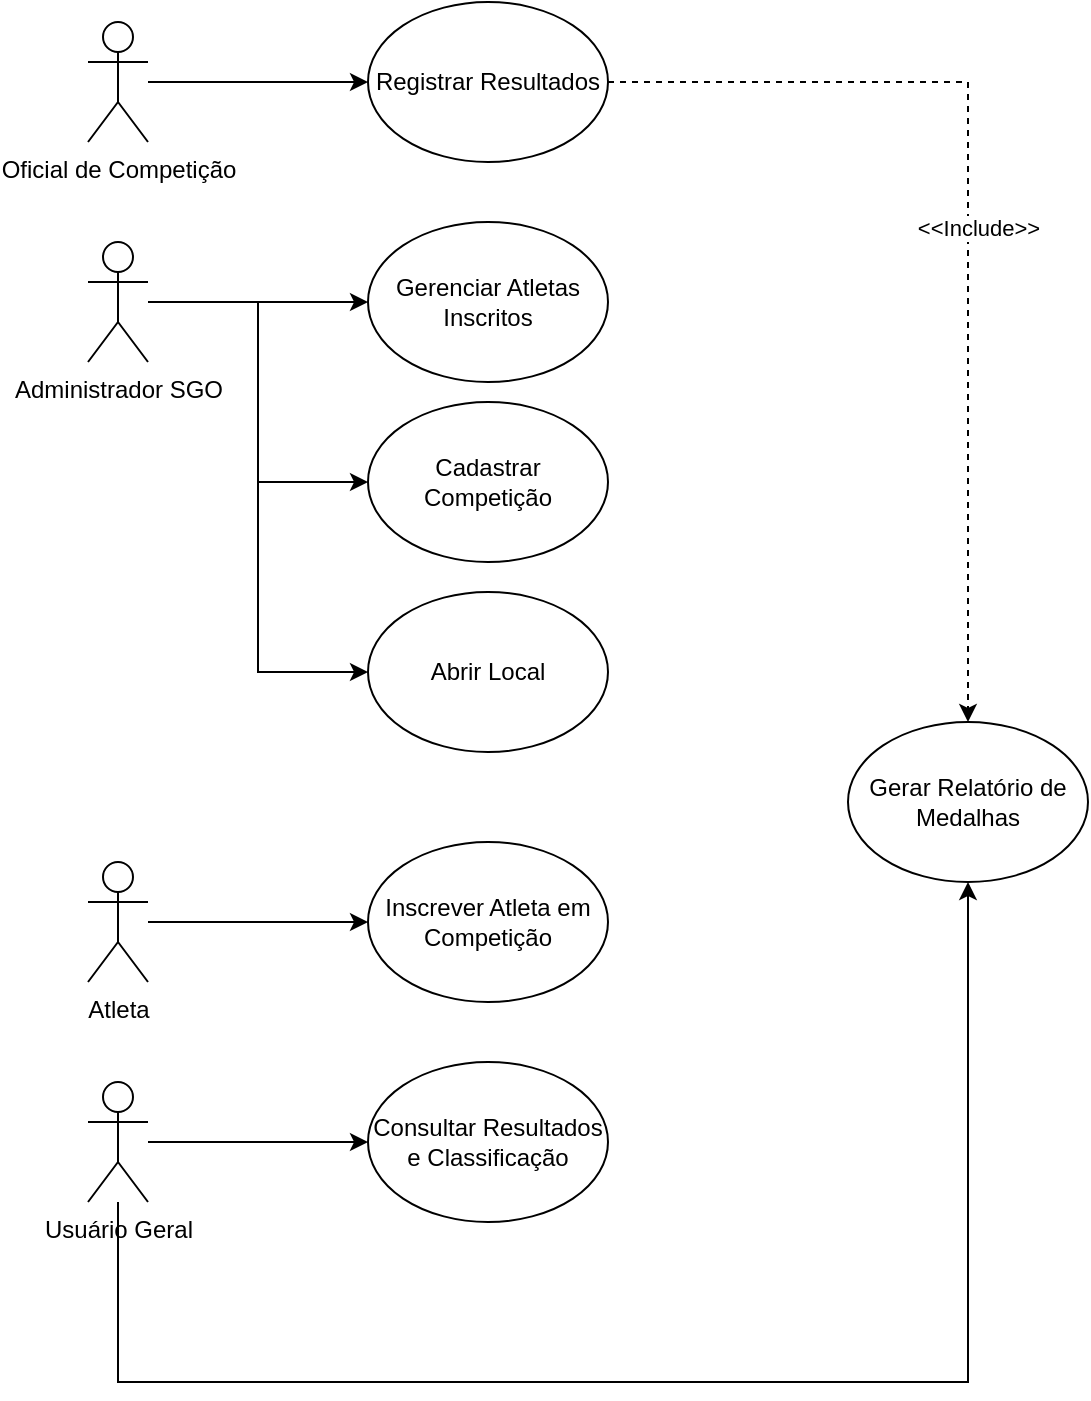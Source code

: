 <mxfile version="28.2.7">
  <diagram name="Página-1" id="-WvQTtgj3mwJqE1qRFFZ">
    <mxGraphModel dx="1519" dy="776" grid="1" gridSize="10" guides="1" tooltips="1" connect="1" arrows="1" fold="1" page="1" pageScale="1" pageWidth="827" pageHeight="1169" math="0" shadow="0">
      <root>
        <mxCell id="0" />
        <mxCell id="1" parent="0" />
        <mxCell id="udtHZClJvaYIcNbsqlSm-11" style="edgeStyle=orthogonalEdgeStyle;rounded=0;orthogonalLoop=1;jettySize=auto;html=1;" edge="1" parent="1" source="udtHZClJvaYIcNbsqlSm-1" target="udtHZClJvaYIcNbsqlSm-6">
          <mxGeometry relative="1" as="geometry" />
        </mxCell>
        <mxCell id="udtHZClJvaYIcNbsqlSm-1" value="Oficial de Competição" style="shape=umlActor;verticalLabelPosition=bottom;verticalAlign=top;html=1;outlineConnect=0;" vertex="1" parent="1">
          <mxGeometry x="10" y="220" width="30" height="60" as="geometry" />
        </mxCell>
        <mxCell id="udtHZClJvaYIcNbsqlSm-14" style="edgeStyle=orthogonalEdgeStyle;rounded=0;orthogonalLoop=1;jettySize=auto;html=1;" edge="1" parent="1" source="udtHZClJvaYIcNbsqlSm-3" target="udtHZClJvaYIcNbsqlSm-7">
          <mxGeometry relative="1" as="geometry" />
        </mxCell>
        <mxCell id="udtHZClJvaYIcNbsqlSm-16" style="edgeStyle=orthogonalEdgeStyle;rounded=0;orthogonalLoop=1;jettySize=auto;html=1;entryX=0;entryY=0.5;entryDx=0;entryDy=0;" edge="1" parent="1" source="udtHZClJvaYIcNbsqlSm-3" target="udtHZClJvaYIcNbsqlSm-8">
          <mxGeometry relative="1" as="geometry" />
        </mxCell>
        <mxCell id="udtHZClJvaYIcNbsqlSm-17" style="edgeStyle=orthogonalEdgeStyle;rounded=0;orthogonalLoop=1;jettySize=auto;html=1;entryX=0;entryY=0.5;entryDx=0;entryDy=0;" edge="1" parent="1" source="udtHZClJvaYIcNbsqlSm-3" target="udtHZClJvaYIcNbsqlSm-10">
          <mxGeometry relative="1" as="geometry">
            <mxPoint x="150" y="544.5" as="targetPoint" />
          </mxGeometry>
        </mxCell>
        <mxCell id="udtHZClJvaYIcNbsqlSm-3" value="Administrador SGO" style="shape=umlActor;verticalLabelPosition=bottom;verticalAlign=top;html=1;outlineConnect=0;" vertex="1" parent="1">
          <mxGeometry x="10" y="330" width="30" height="60" as="geometry" />
        </mxCell>
        <mxCell id="udtHZClJvaYIcNbsqlSm-19" style="edgeStyle=orthogonalEdgeStyle;rounded=0;orthogonalLoop=1;jettySize=auto;html=1;entryX=0;entryY=0.5;entryDx=0;entryDy=0;" edge="1" parent="1" source="udtHZClJvaYIcNbsqlSm-4" target="udtHZClJvaYIcNbsqlSm-18">
          <mxGeometry relative="1" as="geometry" />
        </mxCell>
        <mxCell id="udtHZClJvaYIcNbsqlSm-4" value="Atleta" style="shape=umlActor;verticalLabelPosition=bottom;verticalAlign=top;html=1;outlineConnect=0;" vertex="1" parent="1">
          <mxGeometry x="10" y="640" width="30" height="60" as="geometry" />
        </mxCell>
        <mxCell id="udtHZClJvaYIcNbsqlSm-21" style="edgeStyle=orthogonalEdgeStyle;rounded=0;orthogonalLoop=1;jettySize=auto;html=1;" edge="1" parent="1" source="udtHZClJvaYIcNbsqlSm-5" target="udtHZClJvaYIcNbsqlSm-20">
          <mxGeometry relative="1" as="geometry" />
        </mxCell>
        <mxCell id="udtHZClJvaYIcNbsqlSm-23" style="edgeStyle=orthogonalEdgeStyle;rounded=0;orthogonalLoop=1;jettySize=auto;html=1;entryX=0.5;entryY=1;entryDx=0;entryDy=0;" edge="1" parent="1" source="udtHZClJvaYIcNbsqlSm-5" target="udtHZClJvaYIcNbsqlSm-22">
          <mxGeometry relative="1" as="geometry">
            <Array as="points">
              <mxPoint x="25" y="900" />
              <mxPoint x="450" y="900" />
            </Array>
          </mxGeometry>
        </mxCell>
        <mxCell id="udtHZClJvaYIcNbsqlSm-5" value="Usuário Geral" style="shape=umlActor;verticalLabelPosition=bottom;verticalAlign=top;html=1;outlineConnect=0;" vertex="1" parent="1">
          <mxGeometry x="10" y="750" width="30" height="60" as="geometry" />
        </mxCell>
        <mxCell id="udtHZClJvaYIcNbsqlSm-24" style="edgeStyle=orthogonalEdgeStyle;rounded=0;orthogonalLoop=1;jettySize=auto;html=1;entryX=0.5;entryY=0;entryDx=0;entryDy=0;dashed=1;" edge="1" parent="1" source="udtHZClJvaYIcNbsqlSm-6" target="udtHZClJvaYIcNbsqlSm-22">
          <mxGeometry relative="1" as="geometry" />
        </mxCell>
        <mxCell id="udtHZClJvaYIcNbsqlSm-25" value="&amp;lt;&amp;lt;Include&amp;gt;&amp;gt;" style="edgeLabel;html=1;align=center;verticalAlign=middle;resizable=0;points=[];" vertex="1" connectable="0" parent="udtHZClJvaYIcNbsqlSm-24">
          <mxGeometry x="0.012" y="5" relative="1" as="geometry">
            <mxPoint as="offset" />
          </mxGeometry>
        </mxCell>
        <mxCell id="udtHZClJvaYIcNbsqlSm-6" value="Registrar Resultados&lt;span style=&quot;color: rgba(0, 0, 0, 0); font-family: monospace; font-size: 0px; text-align: start; text-wrap-mode: nowrap;&quot;&gt;%3CmxGraphModel%3E%3Croot%3E%3CmxCell%20id%3D%220%22%2F%3E%3CmxCell%20id%3D%221%22%20parent%3D%220%22%2F%3E%3CmxCell%20id%3D%222%22%20value%3D%22Administrador%20SGO%22%20style%3D%22shape%3DumlActor%3BverticalLabelPosition%3Dbottom%3BverticalAlign%3Dtop%3Bhtml%3D1%3BoutlineConnect%3D0%3B%22%20vertex%3D%221%22%20parent%3D%221%22%3E%3CmxGeometry%20x%3D%2210%22%20y%3D%22340%22%20width%3D%2230%22%20height%3D%2260%22%20as%3D%22geometry%22%2F%3E%3C%2FmxCell%3E%3C%2Froot%3E%3C%2FmxGraphModel%3E&lt;/span&gt;" style="ellipse;whiteSpace=wrap;html=1;" vertex="1" parent="1">
          <mxGeometry x="150" y="210" width="120" height="80" as="geometry" />
        </mxCell>
        <mxCell id="udtHZClJvaYIcNbsqlSm-7" value="Gerenciar Atletas Inscritos" style="ellipse;whiteSpace=wrap;html=1;" vertex="1" parent="1">
          <mxGeometry x="150" y="320" width="120" height="80" as="geometry" />
        </mxCell>
        <mxCell id="udtHZClJvaYIcNbsqlSm-8" value="Cadastrar Competição" style="ellipse;whiteSpace=wrap;html=1;" vertex="1" parent="1">
          <mxGeometry x="150" y="410" width="120" height="80" as="geometry" />
        </mxCell>
        <mxCell id="udtHZClJvaYIcNbsqlSm-10" value="Abrir Local" style="ellipse;whiteSpace=wrap;html=1;" vertex="1" parent="1">
          <mxGeometry x="150" y="505" width="120" height="80" as="geometry" />
        </mxCell>
        <mxCell id="udtHZClJvaYIcNbsqlSm-18" value="Inscrever Atleta em Competição" style="ellipse;whiteSpace=wrap;html=1;" vertex="1" parent="1">
          <mxGeometry x="150" y="630" width="120" height="80" as="geometry" />
        </mxCell>
        <mxCell id="udtHZClJvaYIcNbsqlSm-20" value="Consultar Resultados e Classificação" style="ellipse;whiteSpace=wrap;html=1;" vertex="1" parent="1">
          <mxGeometry x="150" y="740" width="120" height="80" as="geometry" />
        </mxCell>
        <mxCell id="udtHZClJvaYIcNbsqlSm-22" value="Gerar Relatório de Medalhas" style="ellipse;whiteSpace=wrap;html=1;" vertex="1" parent="1">
          <mxGeometry x="390" y="570" width="120" height="80" as="geometry" />
        </mxCell>
      </root>
    </mxGraphModel>
  </diagram>
</mxfile>
